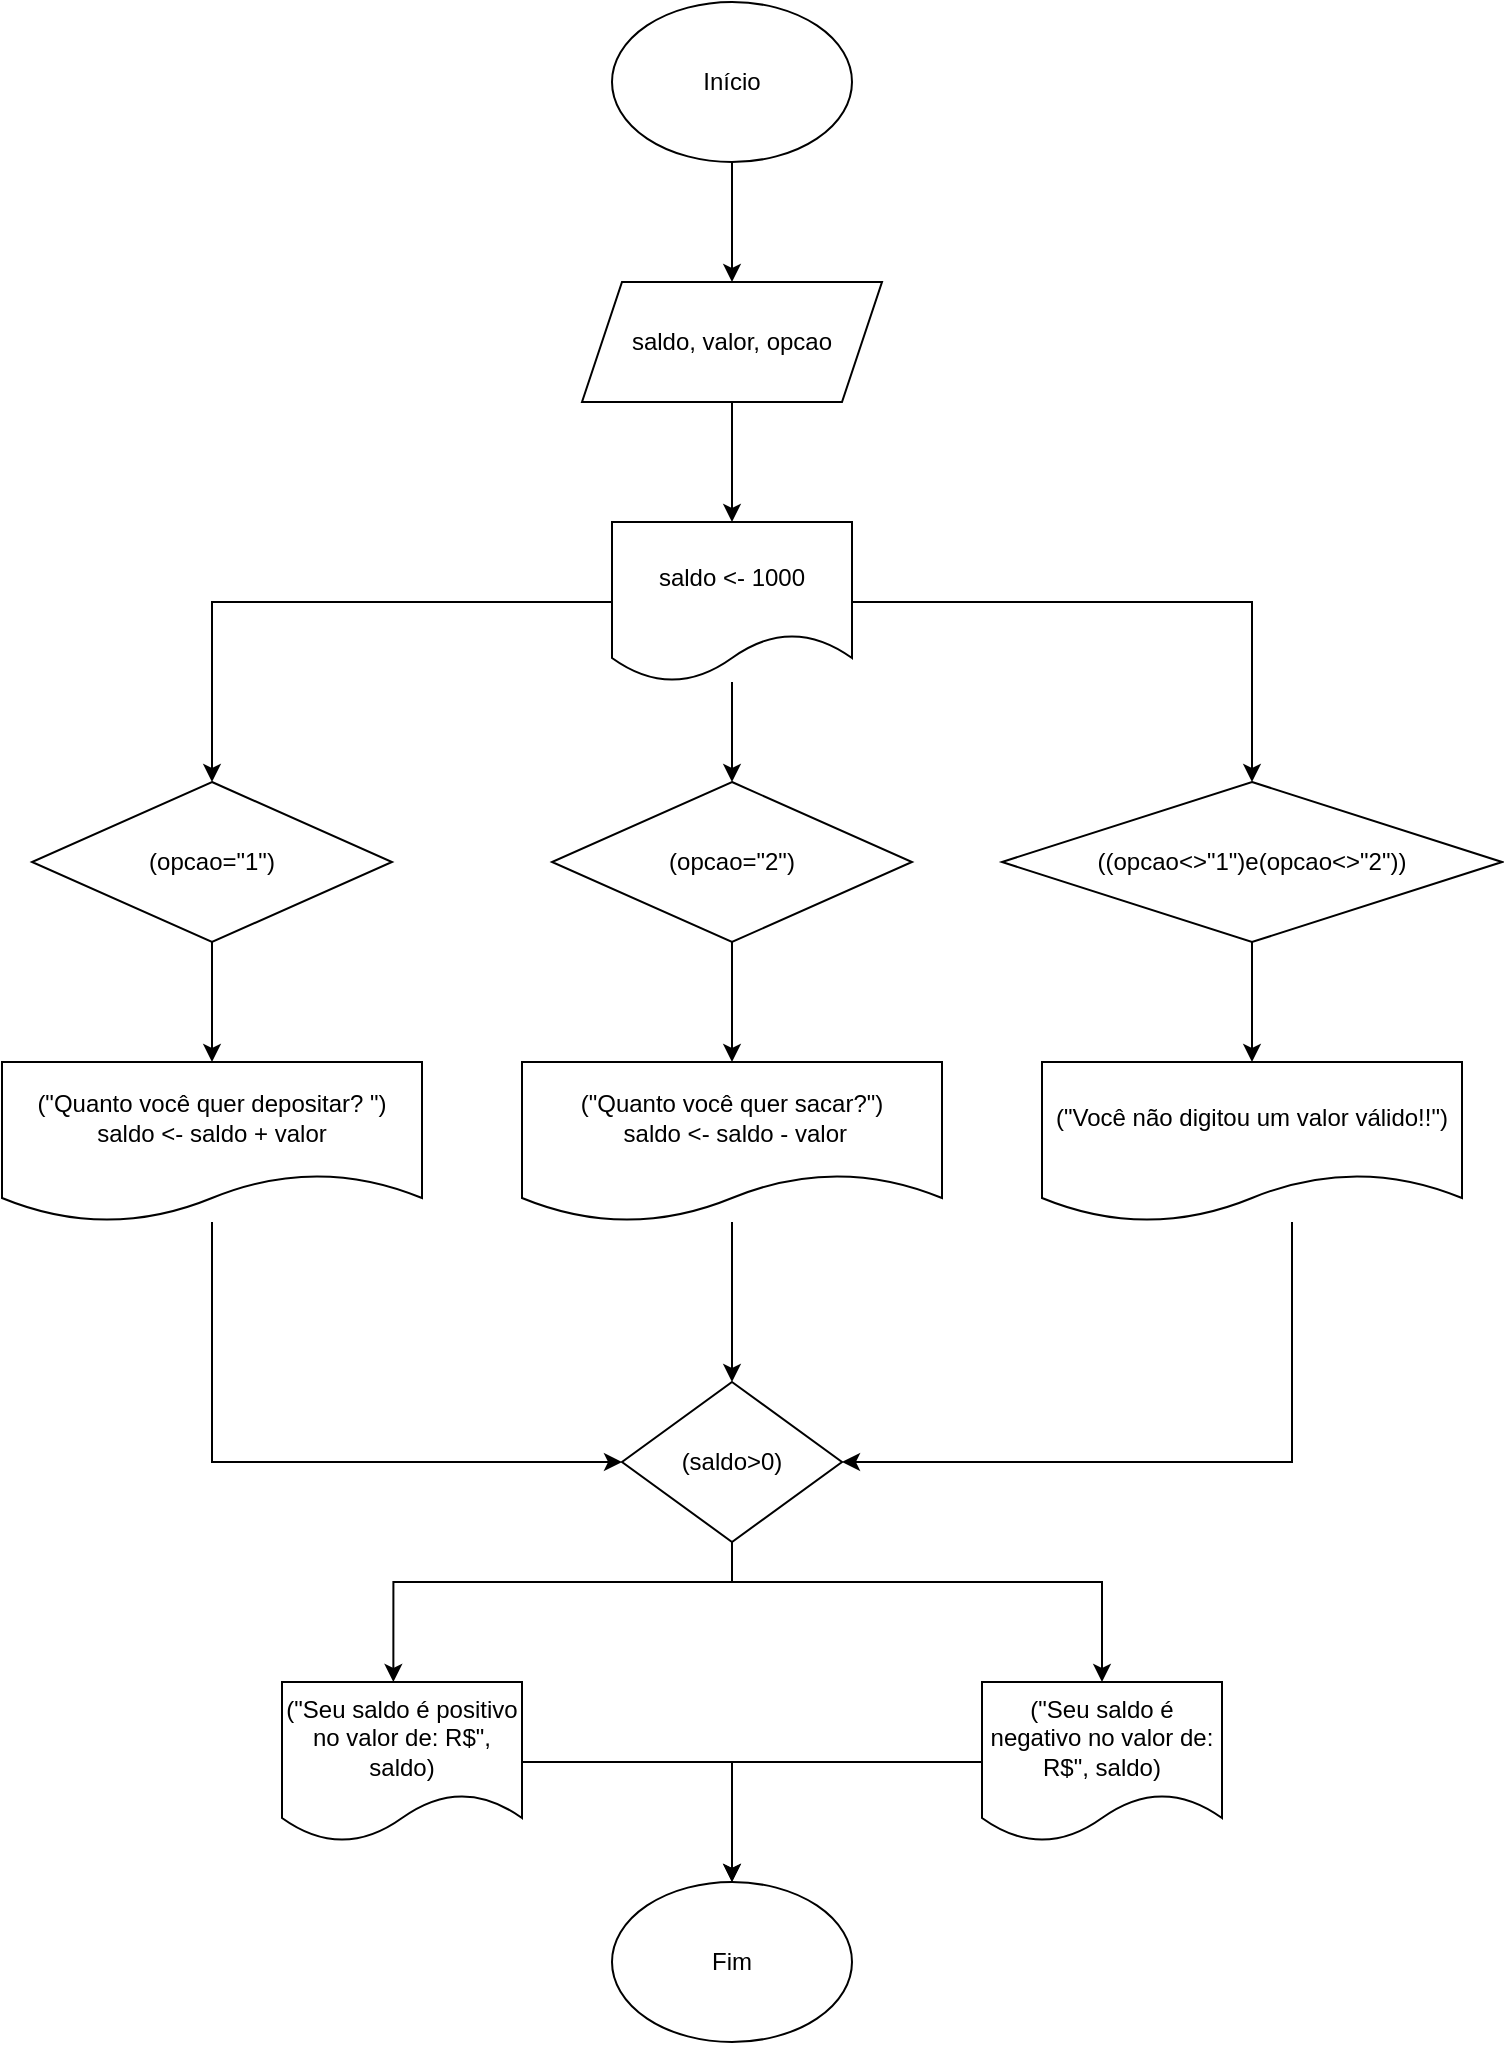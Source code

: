 <mxfile version="21.3.4" type="onedrive">
  <diagram name="Página-1" id="pq--KH0FDwzKugUBiFZo">
    <mxGraphModel grid="1" page="1" gridSize="10" guides="1" tooltips="1" connect="1" arrows="1" fold="1" pageScale="1" pageWidth="827" pageHeight="1169" math="0" shadow="0">
      <root>
        <mxCell id="0" />
        <mxCell id="1" parent="0" />
        <mxCell id="Cz5rbjo6dY5RaeY-OlYV-1" style="edgeStyle=orthogonalEdgeStyle;rounded=0;orthogonalLoop=1;jettySize=auto;html=1;entryX=0.5;entryY=0;entryDx=0;entryDy=0;" edge="1" parent="1" source="Cz5rbjo6dY5RaeY-OlYV-2" target="Cz5rbjo6dY5RaeY-OlYV-4">
          <mxGeometry relative="1" as="geometry" />
        </mxCell>
        <mxCell id="Cz5rbjo6dY5RaeY-OlYV-2" value="Início" style="ellipse;whiteSpace=wrap;html=1;" vertex="1" parent="1">
          <mxGeometry x="335" y="40" width="120" height="80" as="geometry" />
        </mxCell>
        <mxCell id="Cz5rbjo6dY5RaeY-OlYV-14" style="edgeStyle=orthogonalEdgeStyle;rounded=0;orthogonalLoop=1;jettySize=auto;html=1;entryX=0.5;entryY=0;entryDx=0;entryDy=0;" edge="1" parent="1" source="Cz5rbjo6dY5RaeY-OlYV-4" target="Cz5rbjo6dY5RaeY-OlYV-13">
          <mxGeometry relative="1" as="geometry" />
        </mxCell>
        <mxCell id="Cz5rbjo6dY5RaeY-OlYV-4" value="saldo, valor, opcao" style="shape=parallelogram;perimeter=parallelogramPerimeter;whiteSpace=wrap;html=1;fixedSize=1;" vertex="1" parent="1">
          <mxGeometry x="320" y="180" width="150" height="60" as="geometry" />
        </mxCell>
        <mxCell id="Cz5rbjo6dY5RaeY-OlYV-6" style="edgeStyle=orthogonalEdgeStyle;rounded=0;orthogonalLoop=1;jettySize=auto;html=1;entryX=0.5;entryY=0;entryDx=0;entryDy=0;" edge="1" parent="1" source="Cz5rbjo6dY5RaeY-OlYV-7" target="Cz5rbjo6dY5RaeY-OlYV-9">
          <mxGeometry relative="1" as="geometry" />
        </mxCell>
        <mxCell id="Cz5rbjo6dY5RaeY-OlYV-7" value="(opcao=&quot;2&quot;)" style="rhombus;whiteSpace=wrap;html=1;" vertex="1" parent="1">
          <mxGeometry x="305" y="430" width="180" height="80" as="geometry" />
        </mxCell>
        <mxCell id="Cz5rbjo6dY5RaeY-OlYV-36" style="edgeStyle=orthogonalEdgeStyle;rounded=0;orthogonalLoop=1;jettySize=auto;html=1;" edge="1" parent="1" source="Cz5rbjo6dY5RaeY-OlYV-9" target="Cz5rbjo6dY5RaeY-OlYV-34">
          <mxGeometry relative="1" as="geometry" />
        </mxCell>
        <mxCell id="Cz5rbjo6dY5RaeY-OlYV-9" value="(&quot;Quanto você quer sacar?&quot;)&lt;br&gt;&amp;nbsp;saldo &amp;lt;- saldo - valor" style="shape=document;whiteSpace=wrap;html=1;boundedLbl=1;" vertex="1" parent="1">
          <mxGeometry x="290" y="570" width="210" height="80" as="geometry" />
        </mxCell>
        <mxCell id="Cz5rbjo6dY5RaeY-OlYV-15" style="edgeStyle=orthogonalEdgeStyle;rounded=0;orthogonalLoop=1;jettySize=auto;html=1;entryX=0.5;entryY=0;entryDx=0;entryDy=0;" edge="1" parent="1" source="Cz5rbjo6dY5RaeY-OlYV-13" target="Cz5rbjo6dY5RaeY-OlYV-7">
          <mxGeometry relative="1" as="geometry" />
        </mxCell>
        <mxCell id="Cz5rbjo6dY5RaeY-OlYV-27" style="edgeStyle=orthogonalEdgeStyle;rounded=0;orthogonalLoop=1;jettySize=auto;html=1;entryX=0.5;entryY=0;entryDx=0;entryDy=0;" edge="1" parent="1" source="Cz5rbjo6dY5RaeY-OlYV-13" target="Cz5rbjo6dY5RaeY-OlYV-23">
          <mxGeometry relative="1" as="geometry" />
        </mxCell>
        <mxCell id="Cz5rbjo6dY5RaeY-OlYV-28" style="edgeStyle=orthogonalEdgeStyle;rounded=0;orthogonalLoop=1;jettySize=auto;html=1;entryX=0.5;entryY=0;entryDx=0;entryDy=0;" edge="1" parent="1" source="Cz5rbjo6dY5RaeY-OlYV-13" target="Cz5rbjo6dY5RaeY-OlYV-18">
          <mxGeometry relative="1" as="geometry" />
        </mxCell>
        <mxCell id="Cz5rbjo6dY5RaeY-OlYV-13" value="saldo &amp;lt;- 1000" style="shape=document;whiteSpace=wrap;html=1;boundedLbl=1;" vertex="1" parent="1">
          <mxGeometry x="335" y="300" width="120" height="80" as="geometry" />
        </mxCell>
        <mxCell id="Cz5rbjo6dY5RaeY-OlYV-17" style="edgeStyle=orthogonalEdgeStyle;rounded=0;orthogonalLoop=1;jettySize=auto;html=1;entryX=0.5;entryY=0;entryDx=0;entryDy=0;" edge="1" parent="1" source="Cz5rbjo6dY5RaeY-OlYV-18" target="Cz5rbjo6dY5RaeY-OlYV-20">
          <mxGeometry relative="1" as="geometry" />
        </mxCell>
        <mxCell id="Cz5rbjo6dY5RaeY-OlYV-18" value="((opcao&amp;lt;&amp;gt;&quot;1&quot;)e(opcao&amp;lt;&amp;gt;&quot;2&quot;))" style="rhombus;whiteSpace=wrap;html=1;" vertex="1" parent="1">
          <mxGeometry x="530" y="430" width="250" height="80" as="geometry" />
        </mxCell>
        <mxCell id="Cz5rbjo6dY5RaeY-OlYV-32" style="edgeStyle=orthogonalEdgeStyle;rounded=0;orthogonalLoop=1;jettySize=auto;html=1;" edge="1" parent="1" source="Cz5rbjo6dY5RaeY-OlYV-20" target="Cz5rbjo6dY5RaeY-OlYV-34">
          <mxGeometry relative="1" as="geometry">
            <mxPoint x="453.56" y="752.8" as="targetPoint" />
            <Array as="points">
              <mxPoint x="675" y="770" />
            </Array>
          </mxGeometry>
        </mxCell>
        <mxCell id="Cz5rbjo6dY5RaeY-OlYV-20" value="&lt;div&gt;(&quot;Você não digitou um valor válido!!&quot;)&lt;/div&gt;" style="shape=document;whiteSpace=wrap;html=1;boundedLbl=1;" vertex="1" parent="1">
          <mxGeometry x="550" y="570" width="210" height="80" as="geometry" />
        </mxCell>
        <mxCell id="Cz5rbjo6dY5RaeY-OlYV-22" style="edgeStyle=orthogonalEdgeStyle;rounded=0;orthogonalLoop=1;jettySize=auto;html=1;entryX=0.5;entryY=0;entryDx=0;entryDy=0;" edge="1" parent="1" source="Cz5rbjo6dY5RaeY-OlYV-23" target="Cz5rbjo6dY5RaeY-OlYV-25">
          <mxGeometry relative="1" as="geometry" />
        </mxCell>
        <mxCell id="Cz5rbjo6dY5RaeY-OlYV-23" value="(opcao=&quot;1&quot;)" style="rhombus;whiteSpace=wrap;html=1;" vertex="1" parent="1">
          <mxGeometry x="45" y="430" width="180" height="80" as="geometry" />
        </mxCell>
        <mxCell id="Cz5rbjo6dY5RaeY-OlYV-31" style="edgeStyle=orthogonalEdgeStyle;rounded=0;orthogonalLoop=1;jettySize=auto;html=1;entryX=0;entryY=0.5;entryDx=0;entryDy=0;" edge="1" parent="1" source="Cz5rbjo6dY5RaeY-OlYV-25" target="Cz5rbjo6dY5RaeY-OlYV-34">
          <mxGeometry relative="1" as="geometry">
            <mxPoint x="335" y="760" as="targetPoint" />
            <Array as="points">
              <mxPoint x="135" y="770" />
            </Array>
          </mxGeometry>
        </mxCell>
        <mxCell id="Cz5rbjo6dY5RaeY-OlYV-25" value="(&quot;Quanto você quer depositar? &quot;)&lt;br&gt;saldo &amp;lt;- saldo + valor" style="shape=document;whiteSpace=wrap;html=1;boundedLbl=1;" vertex="1" parent="1">
          <mxGeometry x="30" y="570" width="210" height="80" as="geometry" />
        </mxCell>
        <mxCell id="Cz5rbjo6dY5RaeY-OlYV-40" style="edgeStyle=orthogonalEdgeStyle;rounded=0;orthogonalLoop=1;jettySize=auto;html=1;entryX=0.464;entryY=0;entryDx=0;entryDy=0;entryPerimeter=0;" edge="1" parent="1" source="Cz5rbjo6dY5RaeY-OlYV-34" target="Cz5rbjo6dY5RaeY-OlYV-37">
          <mxGeometry relative="1" as="geometry">
            <mxPoint x="390" y="860" as="targetPoint" />
            <Array as="points">
              <mxPoint x="395" y="830" />
              <mxPoint x="226" y="830" />
            </Array>
          </mxGeometry>
        </mxCell>
        <mxCell id="Cz5rbjo6dY5RaeY-OlYV-42" style="edgeStyle=orthogonalEdgeStyle;rounded=0;orthogonalLoop=1;jettySize=auto;html=1;" edge="1" parent="1" source="Cz5rbjo6dY5RaeY-OlYV-34" target="Cz5rbjo6dY5RaeY-OlYV-38">
          <mxGeometry relative="1" as="geometry">
            <mxPoint x="395" y="850" as="targetPoint" />
            <Array as="points">
              <mxPoint x="395" y="830" />
              <mxPoint x="580" y="830" />
            </Array>
          </mxGeometry>
        </mxCell>
        <mxCell id="Cz5rbjo6dY5RaeY-OlYV-34" value="(saldo&amp;gt;0)" style="rhombus;whiteSpace=wrap;html=1;" vertex="1" parent="1">
          <mxGeometry x="340" y="730" width="110" height="80" as="geometry" />
        </mxCell>
        <mxCell id="Cz5rbjo6dY5RaeY-OlYV-43" style="edgeStyle=orthogonalEdgeStyle;rounded=0;orthogonalLoop=1;jettySize=auto;html=1;" edge="1" parent="1" source="Cz5rbjo6dY5RaeY-OlYV-37" target="Cz5rbjo6dY5RaeY-OlYV-39">
          <mxGeometry relative="1" as="geometry" />
        </mxCell>
        <mxCell id="Cz5rbjo6dY5RaeY-OlYV-37" value="(&quot;Seu saldo é positivo no valor de: R$&quot;, saldo)" style="shape=document;whiteSpace=wrap;html=1;boundedLbl=1;" vertex="1" parent="1">
          <mxGeometry x="170" y="880" width="120" height="80" as="geometry" />
        </mxCell>
        <mxCell id="Cz5rbjo6dY5RaeY-OlYV-44" style="edgeStyle=orthogonalEdgeStyle;rounded=0;orthogonalLoop=1;jettySize=auto;html=1;" edge="1" parent="1" source="Cz5rbjo6dY5RaeY-OlYV-38" target="Cz5rbjo6dY5RaeY-OlYV-39">
          <mxGeometry relative="1" as="geometry" />
        </mxCell>
        <mxCell id="Cz5rbjo6dY5RaeY-OlYV-38" value="(&quot;Seu saldo é negativo no valor de: R$&quot;, saldo)" style="shape=document;whiteSpace=wrap;html=1;boundedLbl=1;" vertex="1" parent="1">
          <mxGeometry x="520" y="880" width="120" height="80" as="geometry" />
        </mxCell>
        <mxCell id="Cz5rbjo6dY5RaeY-OlYV-39" value="Fim" style="ellipse;whiteSpace=wrap;html=1;" vertex="1" parent="1">
          <mxGeometry x="335" y="980" width="120" height="80" as="geometry" />
        </mxCell>
      </root>
    </mxGraphModel>
  </diagram>
</mxfile>
